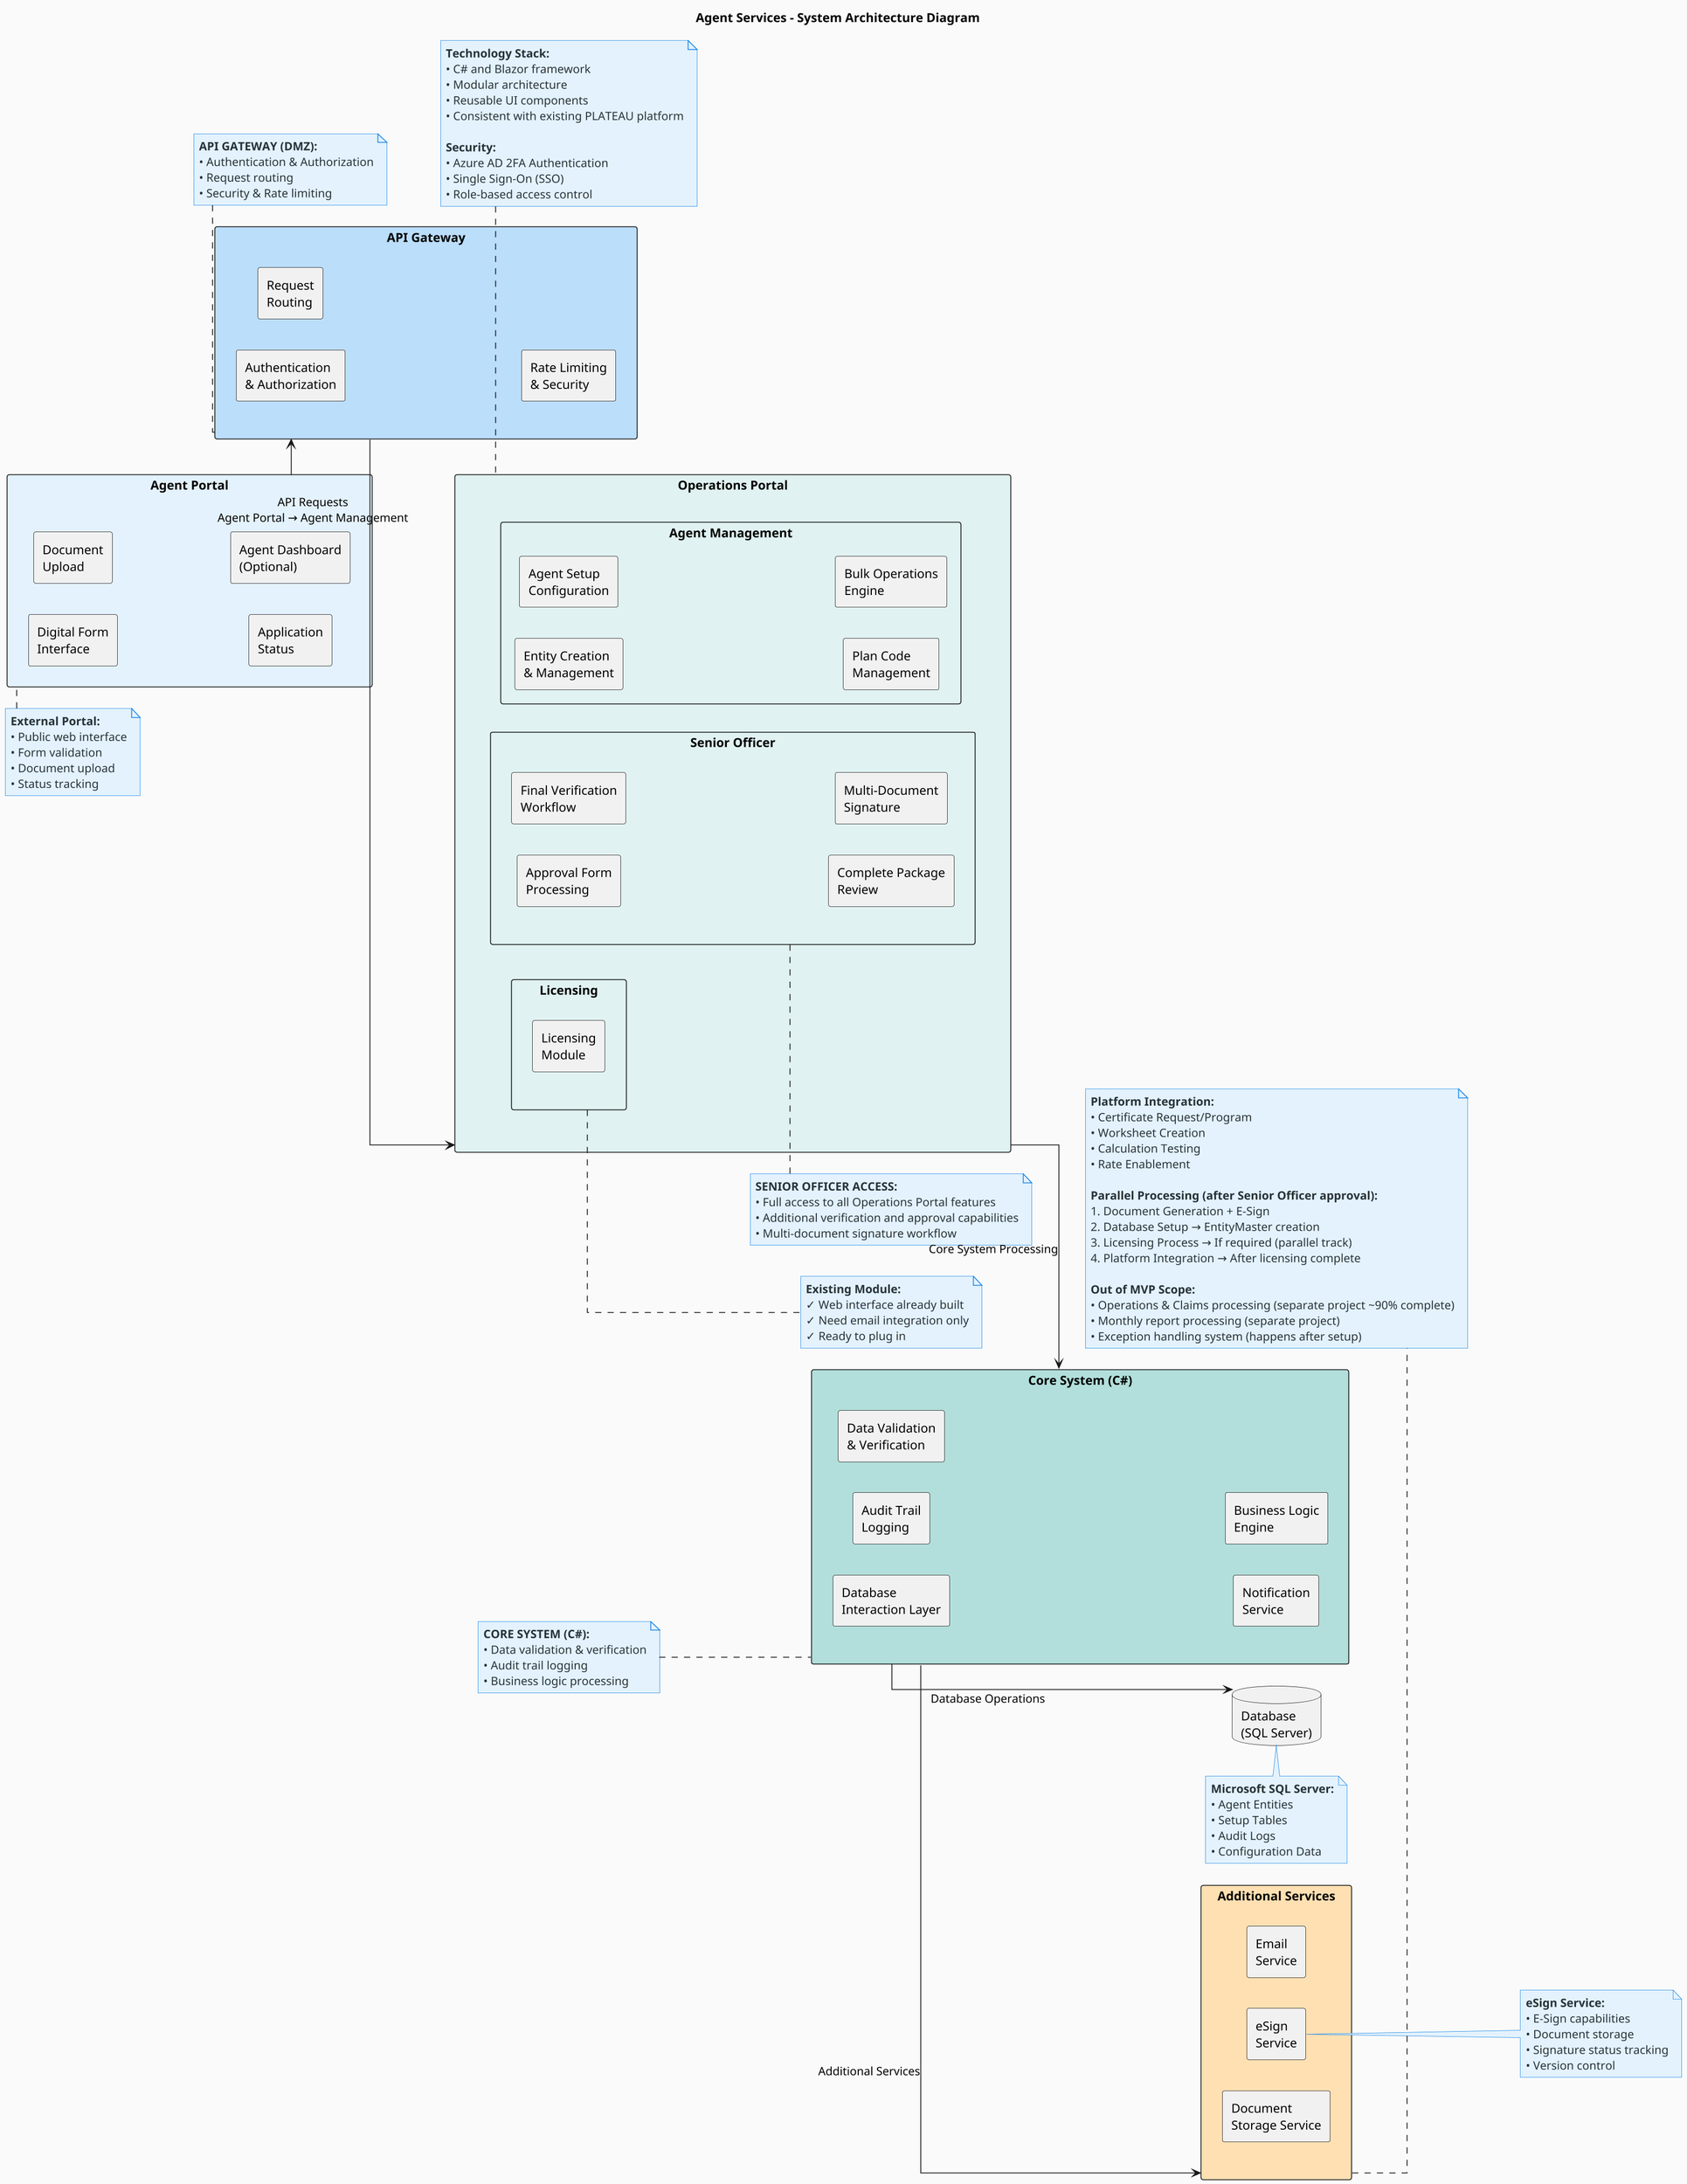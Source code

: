 @startuml
'!theme plain
title Agent Services - System Architecture Diagram

skinparam dpi 150
skinparam componentStyle rectangle
skinparam packageStyle rectangle
skinparam shadowing false
skinparam linetype ortho

' Symfa Color Palette
skinparam backgroundColor #FAFAFA
skinparam note {
  BackgroundColor #E3F2FD
  BorderColor #1E88E5
  FontColor #263238
}

' Top level layout
left to right direction

' ===== AGENT PORTAL =====
package "Agent Portal" as AgentPortal #E3F2FD {
  [Digital Form\nInterface] as FormUI
  [Document\nUpload] as DocUpload
  [Application\nStatus] as AppStatus
  [Agent Dashboard\n(Optional)] as Dashboard
}

note top of AgentPortal
  **External Portal:**
  • Public web interface
  • Form validation
  • Document upload
  • Status tracking
end note

' ===== API GATEWAY =====
package "API Gateway" as APIGw #BBDEFB {
  [Authentication\n& Authorization] as Auth
  [Request\nRouting] as Routing
  [Rate Limiting\n& Security] as RateLimit
}

note top of APIGw
  **API GATEWAY (DMZ):**
  • Authentication & Authorization
  • Request routing
  • Security & Rate limiting
end note

AgentPortal -down-> APIGw : API Requests\nAgent Portal → Agent Management

' ===== OPERATIONS PORTAL =====
package "Operations Portal" as OpsPortal #E0F2F1 {
  
  package "Agent Management" as AgentMgmt {
    [Entity Creation\n& Management] as EntityCreate
    [Agent Setup\nConfiguration] as AgentSetup
    [Plan Code\nManagement] as PlanCode
    [Bulk Operations\nEngine] as BulkOps
  }
  
  package "Senior Officer" as SeniorOff {
    [Approval Form\nProcessing] as ApprovalForm
    [Final Verification\nWorkflow] as Verification
    [Complete Package\nReview] as PackageReview
    [Multi-Document\nSignature] as MultiSign
  }
  
  package "Licensing" as LicensingMod {
    [Licensing\nModule] as LicensingBlock
  }
}

note top of OpsPortal
  **Technology Stack:**
  • C# and Blazor framework
  • Modular architecture
  • Reusable UI components
  • Consistent with existing PLATEAU platform
  
  **Security:**
  • Azure AD 2FA Authentication
  • Single Sign-On (SSO)
  • Role-based access control
end note

note right of SeniorOff
  **SENIOR OFFICER ACCESS:**
  • Full access to all Operations Portal features
  • Additional verification and approval capabilities
  • Multi-document signature workflow
end note

note right of LicensingMod
  **Existing Module:**
  ✓ Web interface already built
  ✓ Need email integration only
  ✓ Ready to plug in
end note

APIGw -down-> OpsPortal

' ===== CORE SYSTEM =====
package "Core System (C#)" as CoreSys #B2DFDB {
  [Database\nInteraction Layer] as DBLayer
  [Audit Trail\nLogging] as AuditLog
  [Data Validation\n& Verification] as Validation
  [Notification\nService] as Notification
  [Business Logic\nEngine] as BizLogic
}

note left of CoreSys
  **CORE SYSTEM (C#):**
  • Data validation & verification
  • Audit trail logging
  • Business logic processing
end note

OpsPortal -down-> CoreSys : Core System Processing

' ===== DATABASE =====
database "Database\n(SQL Server)" as DB

CoreSys -down-> DB : Database Operations

note bottom of DB
  **Microsoft SQL Server:**
  • Agent Entities
  • Setup Tables
  • Audit Logs
  • Configuration Data
end note

' ===== ADDITIONAL SERVICES =====
package "Additional Services" as ExtServices #FFE0B2 {
  [Email\nService] as EmailSvc
  [eSign\nService] as ESignSvc
  [Document\nStorage Service] as DocStorage
}

note right of ESignSvc
  **eSign Service:**
  • E-Sign capabilities
  • Document storage
  • Signature status tracking
  • Version control
end note

CoreSys -down-> ExtServices : Additional Services

note bottom of ExtServices
  **Platform Integration:**
  • Certificate Request/Program
  • Worksheet Creation
  • Calculation Testing
  • Rate Enablement
  
  **Parallel Processing (after Senior Officer approval):**
  1. Document Generation + E-Sign
  2. Database Setup → EntityMaster creation
  3. Licensing Process → If required (parallel track)
  4. Platform Integration → After licensing complete
  
  **Out of MVP Scope:**
  • Operations & Claims processing (separate project ~90% complete)
  • Monthly report processing (separate project)
  • Exception handling system (happens after setup)
end note

@enduml
